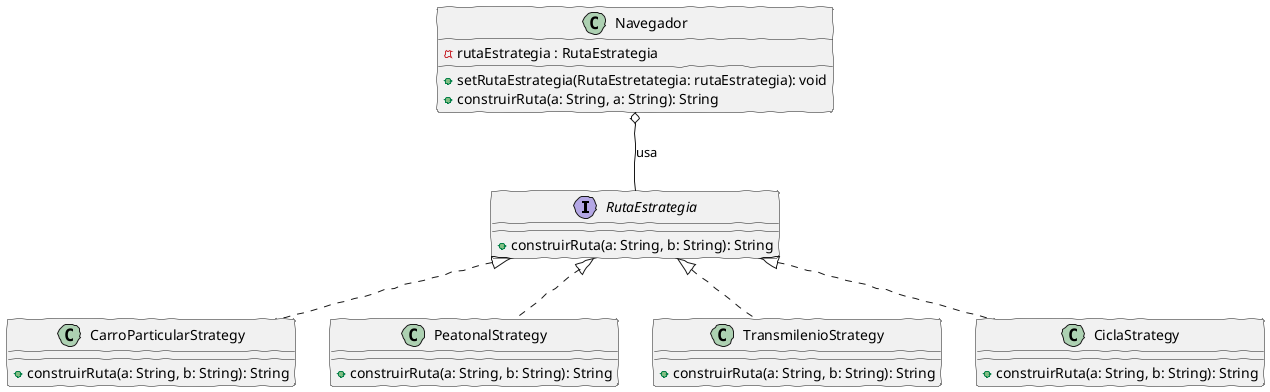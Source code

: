 @startuml Estrategia
skinparam handwritten true

interface RutaEstrategia {
    + construirRuta(a: String, b: String): String
}

class Navegador {
    - rutaEstrategia : RutaEstrategia
    + setRutaEstrategia(RutaEstretategia: rutaEstrategia): void
    + construirRuta(a: String, a: String): String
}

class CarroParticularStrategy {
    + construirRuta(a: String, b: String): String
}

class PeatonalStrategy {
    + construirRuta(a: String, b: String): String
}

class TransmilenioStrategy {
    + construirRuta(a: String, b: String): String
}

class CiclaStrategy {
    + construirRuta(a: String, b: String): String
}

' Relaciones
Navegador o-- RutaEstrategia : "usa"

RutaEstrategia <|.. CarroParticularStrategy
RutaEstrategia <|.. TransmilenioStrategy
RutaEstrategia <|.. CiclaStrategy
RutaEstrategia <|.. PeatonalStrategy

@enduml